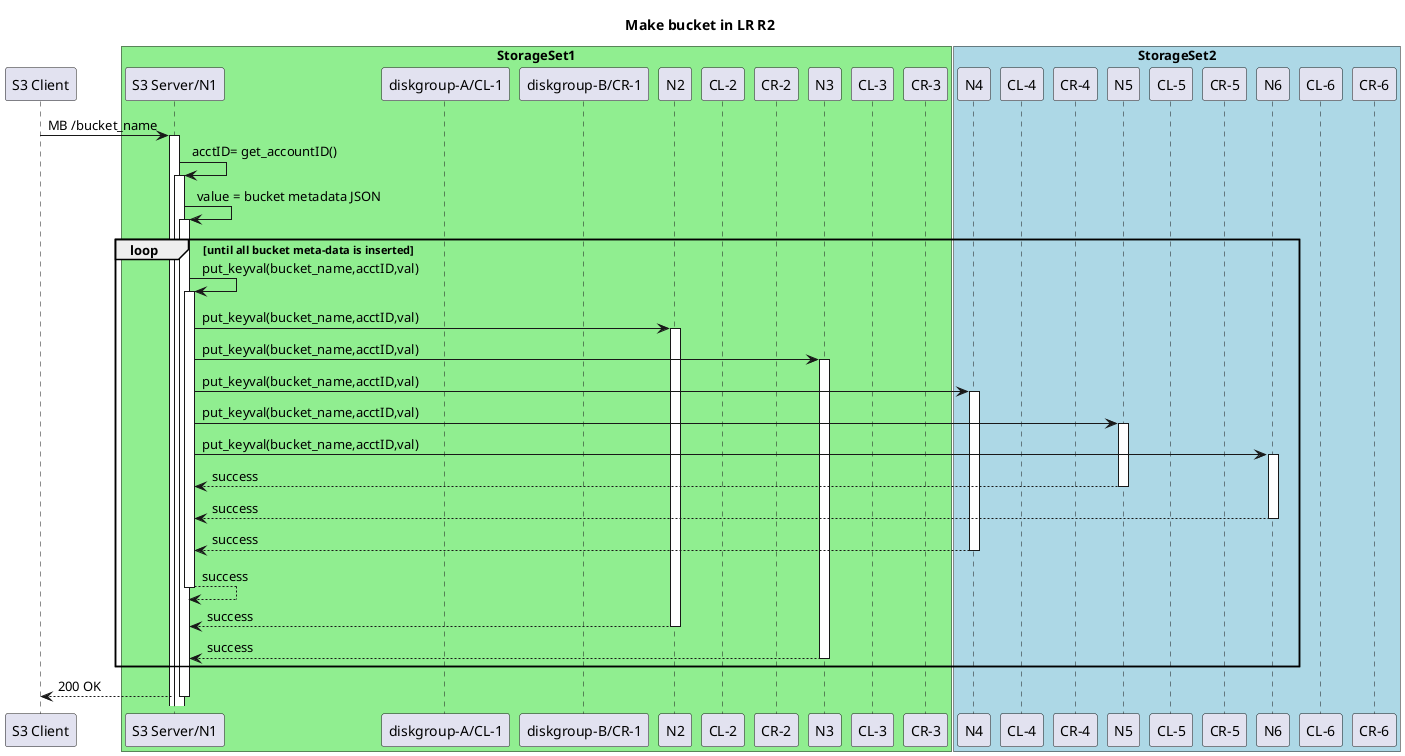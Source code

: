 @startuml

title Make bucket in LR R2

participant "S3 Client" as client
box "StorageSet1" #LightGreen
participant "S3 Server/N1" as N1
participant "diskgroup-A/CL-1" as CL_1
participant "diskgroup-B/CR-1" as CR_1
participant "N2" as N2
participant "CL-2" as CL_2
participant "CR-2" as CR_2
participant "N3" as N3
participant "CL-3" as CL_3
participant "CR-3" as CR_3
end box
box "StorageSet2" #LightBlue
participant "N4" as N4
participant "CL-4" as CL_4
participant "CR-4" as CR_4
participant "N5" as N5
participant "CL-5" as CL_5
participant "CR-5" as CR_5
participant "N6" as N6
participant "CL-6" as CL_6
participant "CR-6" as CR_6
end box

autoactivate on

client -> N1: MB /bucket_name

N1 -> N1: acctID= get_accountID()
N1 -> N1: value = bucket metadata JSON

loop until all bucket meta-data is inserted
  N1 -> N1: put_keyval(bucket_name,acctID,val)
  N1 -> N2: put_keyval(bucket_name,acctID,val)
  N1 -> N3: put_keyval(bucket_name,acctID,val)
  N1 -> N4: put_keyval(bucket_name,acctID,val)
  N1 -> N5: put_keyval(bucket_name,acctID,val)
  N1 -> N6: put_keyval(bucket_name,acctID,val)

  N5 --> N1: success
  N6 --> N1: success
  N4 --> N1: success
  N1 --> N1: success
  N2 --> N1: success
  N3 --> N1: success
end

N1 --> client: 200 OK

@enduml

